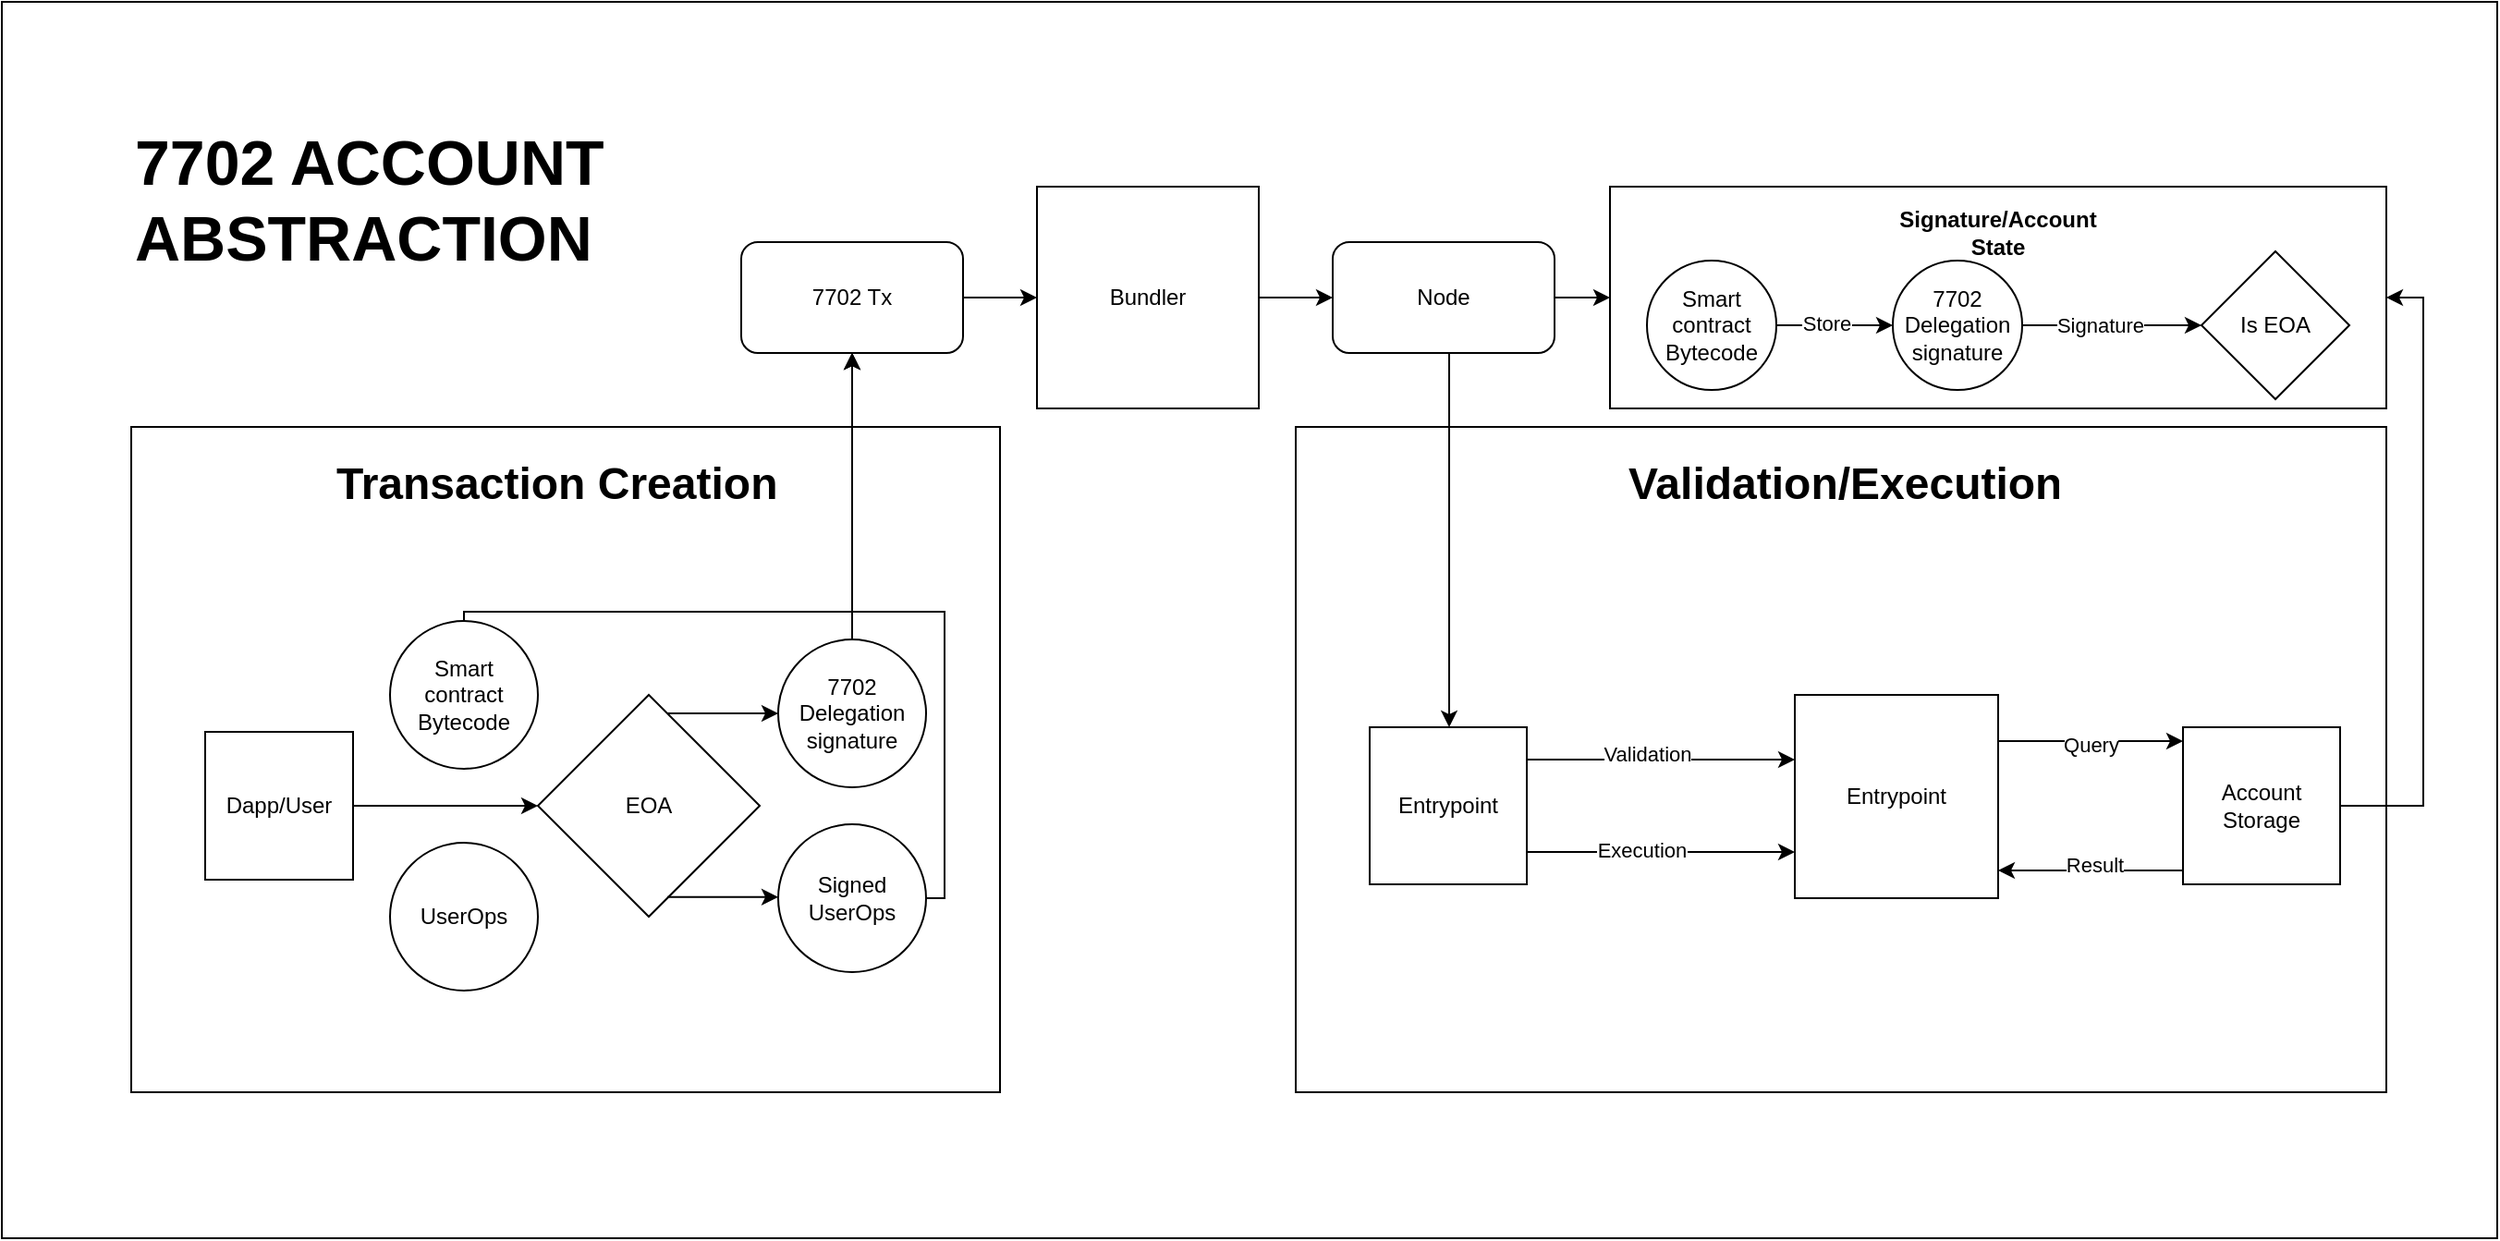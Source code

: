 <mxfile version="24.7.1" type="github">
  <diagram name="Page-1" id="qn3HoCgJh4jb8DqlgZtH">
    <mxGraphModel dx="1937" dy="1034" grid="1" gridSize="10" guides="1" tooltips="1" connect="1" arrows="1" fold="1" page="1" pageScale="1" pageWidth="850" pageHeight="1100" math="0" shadow="0">
      <root>
        <mxCell id="0" />
        <mxCell id="1" parent="0" />
        <mxCell id="D1uRvG54dfMyNx4tlK2V-50" value="" style="rounded=0;whiteSpace=wrap;html=1;" vertex="1" parent="1">
          <mxGeometry x="210" y="20" width="1350" height="669" as="geometry" />
        </mxCell>
        <mxCell id="D1uRvG54dfMyNx4tlK2V-33" value="" style="rounded=0;whiteSpace=wrap;html=1;" vertex="1" parent="1">
          <mxGeometry x="910" y="250" width="590" height="360" as="geometry" />
        </mxCell>
        <mxCell id="D1uRvG54dfMyNx4tlK2V-3" value="" style="rounded=0;whiteSpace=wrap;html=1;" vertex="1" parent="1">
          <mxGeometry x="280" y="250" width="470" height="360" as="geometry" />
        </mxCell>
        <mxCell id="D1uRvG54dfMyNx4tlK2V-7" style="edgeStyle=orthogonalEdgeStyle;rounded=0;orthogonalLoop=1;jettySize=auto;html=1;entryX=0;entryY=0.5;entryDx=0;entryDy=0;" edge="1" parent="1" source="D1uRvG54dfMyNx4tlK2V-4" target="D1uRvG54dfMyNx4tlK2V-6">
          <mxGeometry relative="1" as="geometry" />
        </mxCell>
        <mxCell id="D1uRvG54dfMyNx4tlK2V-4" value="Dapp/User" style="whiteSpace=wrap;html=1;aspect=fixed;" vertex="1" parent="1">
          <mxGeometry x="320" y="415" width="80" height="80" as="geometry" />
        </mxCell>
        <mxCell id="D1uRvG54dfMyNx4tlK2V-14" style="edgeStyle=orthogonalEdgeStyle;rounded=0;orthogonalLoop=1;jettySize=auto;html=1;entryX=0.5;entryY=1;entryDx=0;entryDy=0;" edge="1" parent="1" source="D1uRvG54dfMyNx4tlK2V-5" target="D1uRvG54dfMyNx4tlK2V-13">
          <mxGeometry relative="1" as="geometry">
            <Array as="points">
              <mxPoint x="460" y="350" />
              <mxPoint x="670" y="350" />
              <mxPoint x="670" y="230" />
            </Array>
          </mxGeometry>
        </mxCell>
        <mxCell id="D1uRvG54dfMyNx4tlK2V-5" value="Smart contract&lt;br&gt;Bytecode" style="ellipse;whiteSpace=wrap;html=1;aspect=fixed;" vertex="1" parent="1">
          <mxGeometry x="420" y="355" width="80" height="80" as="geometry" />
        </mxCell>
        <mxCell id="D1uRvG54dfMyNx4tlK2V-11" style="edgeStyle=orthogonalEdgeStyle;rounded=0;orthogonalLoop=1;jettySize=auto;html=1;entryX=0;entryY=0.5;entryDx=0;entryDy=0;" edge="1" parent="1" source="D1uRvG54dfMyNx4tlK2V-6" target="D1uRvG54dfMyNx4tlK2V-9">
          <mxGeometry relative="1" as="geometry">
            <Array as="points">
              <mxPoint x="600" y="405" />
              <mxPoint x="600" y="405" />
            </Array>
          </mxGeometry>
        </mxCell>
        <mxCell id="D1uRvG54dfMyNx4tlK2V-6" value="EOA" style="rhombus;whiteSpace=wrap;html=1;" vertex="1" parent="1">
          <mxGeometry x="500" y="395" width="120" height="120" as="geometry" />
        </mxCell>
        <mxCell id="D1uRvG54dfMyNx4tlK2V-8" value="UserOps" style="ellipse;whiteSpace=wrap;html=1;aspect=fixed;" vertex="1" parent="1">
          <mxGeometry x="420" y="475" width="80" height="80" as="geometry" />
        </mxCell>
        <mxCell id="D1uRvG54dfMyNx4tlK2V-15" style="edgeStyle=orthogonalEdgeStyle;rounded=0;orthogonalLoop=1;jettySize=auto;html=1;entryX=0.5;entryY=1;entryDx=0;entryDy=0;exitX=0.5;exitY=0;exitDx=0;exitDy=0;" edge="1" parent="1" source="D1uRvG54dfMyNx4tlK2V-9" target="D1uRvG54dfMyNx4tlK2V-13">
          <mxGeometry relative="1" as="geometry">
            <Array as="points">
              <mxPoint x="670" y="230" />
            </Array>
          </mxGeometry>
        </mxCell>
        <mxCell id="D1uRvG54dfMyNx4tlK2V-9" value="7702 Delegation signature" style="ellipse;whiteSpace=wrap;html=1;aspect=fixed;" vertex="1" parent="1">
          <mxGeometry x="630" y="365" width="80" height="80" as="geometry" />
        </mxCell>
        <mxCell id="D1uRvG54dfMyNx4tlK2V-16" style="edgeStyle=orthogonalEdgeStyle;rounded=0;orthogonalLoop=1;jettySize=auto;html=1;entryX=0.5;entryY=1;entryDx=0;entryDy=0;" edge="1" parent="1" source="D1uRvG54dfMyNx4tlK2V-10" target="D1uRvG54dfMyNx4tlK2V-13">
          <mxGeometry relative="1" as="geometry">
            <Array as="points">
              <mxPoint x="720" y="505" />
              <mxPoint x="720" y="350" />
              <mxPoint x="670" y="350" />
              <mxPoint x="670" y="230" />
            </Array>
          </mxGeometry>
        </mxCell>
        <mxCell id="D1uRvG54dfMyNx4tlK2V-10" value="Signed UserOps" style="ellipse;whiteSpace=wrap;html=1;aspect=fixed;" vertex="1" parent="1">
          <mxGeometry x="630" y="465" width="80" height="80" as="geometry" />
        </mxCell>
        <mxCell id="D1uRvG54dfMyNx4tlK2V-12" style="edgeStyle=orthogonalEdgeStyle;rounded=0;orthogonalLoop=1;jettySize=auto;html=1;" edge="1" parent="1">
          <mxGeometry relative="1" as="geometry">
            <mxPoint x="570" y="504.41" as="sourcePoint" />
            <mxPoint x="630" y="504.41" as="targetPoint" />
            <Array as="points">
              <mxPoint x="570" y="504.41" />
              <mxPoint x="630" y="504.41" />
            </Array>
          </mxGeometry>
        </mxCell>
        <mxCell id="D1uRvG54dfMyNx4tlK2V-22" value="" style="edgeStyle=orthogonalEdgeStyle;rounded=0;orthogonalLoop=1;jettySize=auto;html=1;" edge="1" parent="1" source="D1uRvG54dfMyNx4tlK2V-13" target="D1uRvG54dfMyNx4tlK2V-17">
          <mxGeometry relative="1" as="geometry" />
        </mxCell>
        <mxCell id="D1uRvG54dfMyNx4tlK2V-13" value="7702 Tx" style="rounded=1;whiteSpace=wrap;html=1;" vertex="1" parent="1">
          <mxGeometry x="610" y="150" width="120" height="60" as="geometry" />
        </mxCell>
        <mxCell id="D1uRvG54dfMyNx4tlK2V-21" value="" style="edgeStyle=orthogonalEdgeStyle;rounded=0;orthogonalLoop=1;jettySize=auto;html=1;" edge="1" parent="1" source="D1uRvG54dfMyNx4tlK2V-17" target="D1uRvG54dfMyNx4tlK2V-18">
          <mxGeometry relative="1" as="geometry" />
        </mxCell>
        <mxCell id="D1uRvG54dfMyNx4tlK2V-17" value="Bundler" style="whiteSpace=wrap;html=1;aspect=fixed;" vertex="1" parent="1">
          <mxGeometry x="770" y="120" width="120" height="120" as="geometry" />
        </mxCell>
        <mxCell id="D1uRvG54dfMyNx4tlK2V-20" value="" style="edgeStyle=orthogonalEdgeStyle;rounded=0;orthogonalLoop=1;jettySize=auto;html=1;" edge="1" parent="1" source="D1uRvG54dfMyNx4tlK2V-18" target="D1uRvG54dfMyNx4tlK2V-19">
          <mxGeometry relative="1" as="geometry" />
        </mxCell>
        <mxCell id="D1uRvG54dfMyNx4tlK2V-42" style="edgeStyle=orthogonalEdgeStyle;rounded=0;orthogonalLoop=1;jettySize=auto;html=1;" edge="1" parent="1" source="D1uRvG54dfMyNx4tlK2V-18" target="D1uRvG54dfMyNx4tlK2V-34">
          <mxGeometry relative="1" as="geometry">
            <Array as="points">
              <mxPoint x="993" y="280" />
              <mxPoint x="993" y="280" />
            </Array>
          </mxGeometry>
        </mxCell>
        <mxCell id="D1uRvG54dfMyNx4tlK2V-18" value="Node" style="rounded=1;whiteSpace=wrap;html=1;" vertex="1" parent="1">
          <mxGeometry x="930" y="150" width="120" height="60" as="geometry" />
        </mxCell>
        <mxCell id="D1uRvG54dfMyNx4tlK2V-19" value="" style="rounded=0;whiteSpace=wrap;html=1;" vertex="1" parent="1">
          <mxGeometry x="1080" y="120" width="420" height="120" as="geometry" />
        </mxCell>
        <mxCell id="D1uRvG54dfMyNx4tlK2V-23" value="&lt;b&gt;Signature/Account State&lt;/b&gt;" style="text;html=1;align=center;verticalAlign=middle;whiteSpace=wrap;rounded=0;" vertex="1" parent="1">
          <mxGeometry x="1260" y="130" width="60" height="30" as="geometry" />
        </mxCell>
        <mxCell id="D1uRvG54dfMyNx4tlK2V-26" style="edgeStyle=orthogonalEdgeStyle;rounded=0;orthogonalLoop=1;jettySize=auto;html=1;entryX=0;entryY=0.5;entryDx=0;entryDy=0;" edge="1" parent="1" source="D1uRvG54dfMyNx4tlK2V-24" target="D1uRvG54dfMyNx4tlK2V-25">
          <mxGeometry relative="1" as="geometry" />
        </mxCell>
        <mxCell id="D1uRvG54dfMyNx4tlK2V-27" value="Store" style="edgeLabel;html=1;align=center;verticalAlign=middle;resizable=0;points=[];" vertex="1" connectable="0" parent="D1uRvG54dfMyNx4tlK2V-26">
          <mxGeometry x="-0.15" y="1" relative="1" as="geometry">
            <mxPoint as="offset" />
          </mxGeometry>
        </mxCell>
        <mxCell id="D1uRvG54dfMyNx4tlK2V-24" value="Smart contract&lt;br&gt;Bytecode" style="ellipse;whiteSpace=wrap;html=1;aspect=fixed;" vertex="1" parent="1">
          <mxGeometry x="1100" y="160" width="70" height="70" as="geometry" />
        </mxCell>
        <mxCell id="D1uRvG54dfMyNx4tlK2V-30" style="edgeStyle=orthogonalEdgeStyle;rounded=0;orthogonalLoop=1;jettySize=auto;html=1;entryX=0;entryY=0.5;entryDx=0;entryDy=0;" edge="1" parent="1" source="D1uRvG54dfMyNx4tlK2V-25" target="D1uRvG54dfMyNx4tlK2V-28">
          <mxGeometry relative="1" as="geometry" />
        </mxCell>
        <mxCell id="D1uRvG54dfMyNx4tlK2V-31" value="Signature" style="edgeLabel;html=1;align=center;verticalAlign=middle;resizable=0;points=[];" vertex="1" connectable="0" parent="D1uRvG54dfMyNx4tlK2V-30">
          <mxGeometry x="-0.389" y="-1" relative="1" as="geometry">
            <mxPoint x="12" y="-1" as="offset" />
          </mxGeometry>
        </mxCell>
        <mxCell id="D1uRvG54dfMyNx4tlK2V-25" value="7702 Delegation signature" style="ellipse;whiteSpace=wrap;html=1;aspect=fixed;" vertex="1" parent="1">
          <mxGeometry x="1233" y="160" width="70" height="70" as="geometry" />
        </mxCell>
        <mxCell id="D1uRvG54dfMyNx4tlK2V-28" value="Is EOA" style="rhombus;whiteSpace=wrap;html=1;" vertex="1" parent="1">
          <mxGeometry x="1400" y="155" width="80" height="80" as="geometry" />
        </mxCell>
        <mxCell id="D1uRvG54dfMyNx4tlK2V-39" style="edgeStyle=orthogonalEdgeStyle;rounded=0;orthogonalLoop=1;jettySize=auto;html=1;" edge="1" parent="1" source="D1uRvG54dfMyNx4tlK2V-34" target="D1uRvG54dfMyNx4tlK2V-35">
          <mxGeometry relative="1" as="geometry">
            <Array as="points">
              <mxPoint x="1140" y="430" />
              <mxPoint x="1140" y="430" />
            </Array>
          </mxGeometry>
        </mxCell>
        <mxCell id="D1uRvG54dfMyNx4tlK2V-43" value="Validation" style="edgeLabel;html=1;align=center;verticalAlign=middle;resizable=0;points=[];" vertex="1" connectable="0" parent="D1uRvG54dfMyNx4tlK2V-39">
          <mxGeometry x="-0.113" y="3" relative="1" as="geometry">
            <mxPoint as="offset" />
          </mxGeometry>
        </mxCell>
        <mxCell id="D1uRvG54dfMyNx4tlK2V-34" value="Entrypoint" style="whiteSpace=wrap;html=1;aspect=fixed;" vertex="1" parent="1">
          <mxGeometry x="950" y="412.5" width="85" height="85" as="geometry" />
        </mxCell>
        <mxCell id="D1uRvG54dfMyNx4tlK2V-38" style="edgeStyle=orthogonalEdgeStyle;rounded=0;orthogonalLoop=1;jettySize=auto;html=1;" edge="1" parent="1" source="D1uRvG54dfMyNx4tlK2V-35" target="D1uRvG54dfMyNx4tlK2V-36">
          <mxGeometry relative="1" as="geometry">
            <Array as="points">
              <mxPoint x="1320" y="420" />
              <mxPoint x="1320" y="420" />
            </Array>
          </mxGeometry>
        </mxCell>
        <mxCell id="D1uRvG54dfMyNx4tlK2V-48" value="Query" style="edgeLabel;html=1;align=center;verticalAlign=middle;resizable=0;points=[];" vertex="1" connectable="0" parent="D1uRvG54dfMyNx4tlK2V-38">
          <mxGeometry x="0.005" y="-2" relative="1" as="geometry">
            <mxPoint as="offset" />
          </mxGeometry>
        </mxCell>
        <mxCell id="D1uRvG54dfMyNx4tlK2V-35" value="Entrypoint" style="whiteSpace=wrap;html=1;aspect=fixed;" vertex="1" parent="1">
          <mxGeometry x="1180" y="395" width="110" height="110" as="geometry" />
        </mxCell>
        <mxCell id="D1uRvG54dfMyNx4tlK2V-37" style="edgeStyle=orthogonalEdgeStyle;rounded=0;orthogonalLoop=1;jettySize=auto;html=1;" edge="1" parent="1" source="D1uRvG54dfMyNx4tlK2V-36" target="D1uRvG54dfMyNx4tlK2V-35">
          <mxGeometry relative="1" as="geometry">
            <Array as="points">
              <mxPoint x="1310" y="490" />
              <mxPoint x="1310" y="490" />
            </Array>
          </mxGeometry>
        </mxCell>
        <mxCell id="D1uRvG54dfMyNx4tlK2V-49" value="Result" style="edgeLabel;html=1;align=center;verticalAlign=middle;resizable=0;points=[];" vertex="1" connectable="0" parent="D1uRvG54dfMyNx4tlK2V-37">
          <mxGeometry x="-0.028" y="-3" relative="1" as="geometry">
            <mxPoint as="offset" />
          </mxGeometry>
        </mxCell>
        <mxCell id="D1uRvG54dfMyNx4tlK2V-45" style="edgeStyle=orthogonalEdgeStyle;rounded=0;orthogonalLoop=1;jettySize=auto;html=1;entryX=1;entryY=0.5;entryDx=0;entryDy=0;" edge="1" parent="1" source="D1uRvG54dfMyNx4tlK2V-36" target="D1uRvG54dfMyNx4tlK2V-19">
          <mxGeometry relative="1" as="geometry">
            <Array as="points">
              <mxPoint x="1520" y="455" />
              <mxPoint x="1520" y="180" />
            </Array>
          </mxGeometry>
        </mxCell>
        <mxCell id="D1uRvG54dfMyNx4tlK2V-36" value="Account&lt;br&gt;Storage" style="whiteSpace=wrap;html=1;aspect=fixed;" vertex="1" parent="1">
          <mxGeometry x="1390" y="412.5" width="85" height="85" as="geometry" />
        </mxCell>
        <mxCell id="D1uRvG54dfMyNx4tlK2V-41" style="edgeStyle=orthogonalEdgeStyle;rounded=0;orthogonalLoop=1;jettySize=auto;html=1;" edge="1" parent="1">
          <mxGeometry relative="1" as="geometry">
            <mxPoint x="1035" y="480" as="sourcePoint" />
            <mxPoint x="1180" y="480" as="targetPoint" />
            <Array as="points">
              <mxPoint x="1140" y="480" />
              <mxPoint x="1140" y="480" />
            </Array>
          </mxGeometry>
        </mxCell>
        <mxCell id="D1uRvG54dfMyNx4tlK2V-44" value="Execution" style="edgeLabel;html=1;align=center;verticalAlign=middle;resizable=0;points=[];" vertex="1" connectable="0" parent="D1uRvG54dfMyNx4tlK2V-41">
          <mxGeometry x="-0.149" y="1" relative="1" as="geometry">
            <mxPoint as="offset" />
          </mxGeometry>
        </mxCell>
        <mxCell id="D1uRvG54dfMyNx4tlK2V-46" value="&lt;h1 style=&quot;margin-top: 0px;&quot;&gt;Validation/Execution&lt;/h1&gt;" style="text;html=1;whiteSpace=wrap;overflow=hidden;rounded=0;" vertex="1" parent="1">
          <mxGeometry x="1087.5" y="260" width="235" height="50" as="geometry" />
        </mxCell>
        <mxCell id="D1uRvG54dfMyNx4tlK2V-47" value="&lt;h1 style=&quot;margin-top: 0px;&quot;&gt;Transaction Creation&lt;/h1&gt;" style="text;html=1;whiteSpace=wrap;overflow=hidden;rounded=0;" vertex="1" parent="1">
          <mxGeometry x="388.75" y="260" width="252.5" height="50" as="geometry" />
        </mxCell>
        <mxCell id="D1uRvG54dfMyNx4tlK2V-51" value="&lt;h1 style=&quot;margin-top: 0px;&quot;&gt;&lt;font style=&quot;font-size: 34px;&quot;&gt;7702 ACCOUNT ABSTRACTION&lt;/font&gt;&lt;/h1&gt;" style="text;html=1;whiteSpace=wrap;overflow=hidden;rounded=0;" vertex="1" parent="1">
          <mxGeometry x="280" y="80" width="270" height="100" as="geometry" />
        </mxCell>
      </root>
    </mxGraphModel>
  </diagram>
</mxfile>
